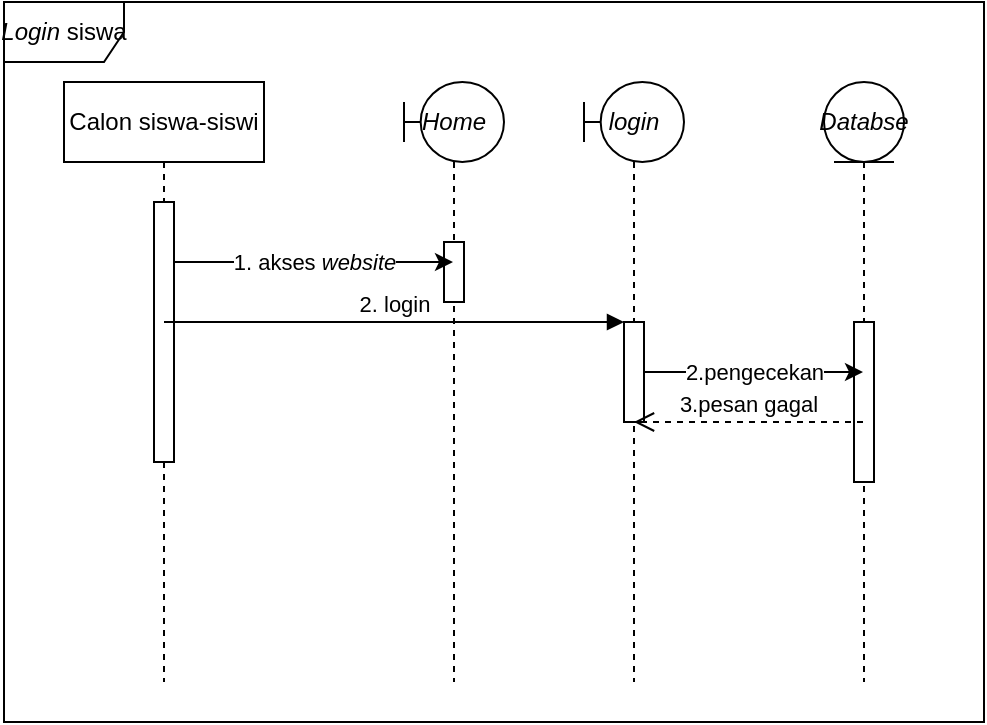 <mxfile version="21.1.2" type="device" pages="7">
  <diagram name="login siswa" id="kgi_M-XOginfRDd95Hv6">
    <mxGraphModel dx="941" dy="644" grid="1" gridSize="10" guides="1" tooltips="1" connect="1" arrows="1" fold="1" page="1" pageScale="1" pageWidth="850" pageHeight="1100" math="0" shadow="0">
      <root>
        <mxCell id="YX4o8fosNFq_3FdRdnfe-0" />
        <mxCell id="YX4o8fosNFq_3FdRdnfe-1" parent="YX4o8fosNFq_3FdRdnfe-0" />
        <mxCell id="YX4o8fosNFq_3FdRdnfe-2" value="&lt;i&gt;Login&lt;/i&gt;&amp;nbsp;siswa" style="shape=umlFrame;whiteSpace=wrap;html=1;pointerEvents=0;" parent="YX4o8fosNFq_3FdRdnfe-1" vertex="1">
          <mxGeometry x="110" y="100" width="490" height="360" as="geometry" />
        </mxCell>
        <mxCell id="YX4o8fosNFq_3FdRdnfe-3" value="&lt;i&gt;Home&lt;/i&gt;" style="shape=umlLifeline;perimeter=lifelinePerimeter;whiteSpace=wrap;html=1;container=1;dropTarget=0;collapsible=0;recursiveResize=0;outlineConnect=0;portConstraint=eastwest;newEdgeStyle={&quot;edgeStyle&quot;:&quot;elbowEdgeStyle&quot;,&quot;elbow&quot;:&quot;vertical&quot;,&quot;curved&quot;:0,&quot;rounded&quot;:0};participant=umlBoundary;" parent="YX4o8fosNFq_3FdRdnfe-1" vertex="1">
          <mxGeometry x="310" y="140" width="50" height="300" as="geometry" />
        </mxCell>
        <mxCell id="YX4o8fosNFq_3FdRdnfe-4" value="" style="html=1;points=[];perimeter=orthogonalPerimeter;outlineConnect=0;targetShapes=umlLifeline;portConstraint=eastwest;newEdgeStyle={&quot;edgeStyle&quot;:&quot;elbowEdgeStyle&quot;,&quot;elbow&quot;:&quot;vertical&quot;,&quot;curved&quot;:0,&quot;rounded&quot;:0};" parent="YX4o8fosNFq_3FdRdnfe-3" vertex="1">
          <mxGeometry x="20" y="80" width="10" height="30" as="geometry" />
        </mxCell>
        <mxCell id="YX4o8fosNFq_3FdRdnfe-5" value="login" style="shape=umlLifeline;perimeter=lifelinePerimeter;whiteSpace=wrap;html=1;container=1;dropTarget=0;collapsible=0;recursiveResize=0;outlineConnect=0;portConstraint=eastwest;newEdgeStyle={&quot;edgeStyle&quot;:&quot;elbowEdgeStyle&quot;,&quot;elbow&quot;:&quot;vertical&quot;,&quot;curved&quot;:0,&quot;rounded&quot;:0};participant=umlBoundary;fontStyle=2" parent="YX4o8fosNFq_3FdRdnfe-1" vertex="1">
          <mxGeometry x="400" y="140" width="50" height="300" as="geometry" />
        </mxCell>
        <mxCell id="YX4o8fosNFq_3FdRdnfe-6" value="" style="html=1;points=[];perimeter=orthogonalPerimeter;outlineConnect=0;targetShapes=umlLifeline;portConstraint=eastwest;newEdgeStyle={&quot;edgeStyle&quot;:&quot;elbowEdgeStyle&quot;,&quot;elbow&quot;:&quot;vertical&quot;,&quot;curved&quot;:0,&quot;rounded&quot;:0};" parent="YX4o8fosNFq_3FdRdnfe-5" vertex="1">
          <mxGeometry x="20" y="120" width="10" height="50" as="geometry" />
        </mxCell>
        <mxCell id="YX4o8fosNFq_3FdRdnfe-7" value="&lt;i&gt;Databse&lt;/i&gt;" style="shape=umlLifeline;perimeter=lifelinePerimeter;whiteSpace=wrap;html=1;container=1;dropTarget=0;collapsible=0;recursiveResize=0;outlineConnect=0;portConstraint=eastwest;newEdgeStyle={&quot;edgeStyle&quot;:&quot;elbowEdgeStyle&quot;,&quot;elbow&quot;:&quot;vertical&quot;,&quot;curved&quot;:0,&quot;rounded&quot;:0};participant=umlEntity;" parent="YX4o8fosNFq_3FdRdnfe-1" vertex="1">
          <mxGeometry x="520" y="140" width="40" height="300" as="geometry" />
        </mxCell>
        <mxCell id="YX4o8fosNFq_3FdRdnfe-8" value="" style="html=1;points=[];perimeter=orthogonalPerimeter;outlineConnect=0;targetShapes=umlLifeline;portConstraint=eastwest;newEdgeStyle={&quot;edgeStyle&quot;:&quot;elbowEdgeStyle&quot;,&quot;elbow&quot;:&quot;vertical&quot;,&quot;curved&quot;:0,&quot;rounded&quot;:0};" parent="YX4o8fosNFq_3FdRdnfe-7" vertex="1">
          <mxGeometry x="15" y="120" width="10" height="80" as="geometry" />
        </mxCell>
        <mxCell id="YX4o8fosNFq_3FdRdnfe-9" value="Calon siswa-siswi" style="shape=umlLifeline;perimeter=lifelinePerimeter;whiteSpace=wrap;html=1;container=1;dropTarget=0;collapsible=0;recursiveResize=0;outlineConnect=0;portConstraint=eastwest;newEdgeStyle={&quot;edgeStyle&quot;:&quot;elbowEdgeStyle&quot;,&quot;elbow&quot;:&quot;vertical&quot;,&quot;curved&quot;:0,&quot;rounded&quot;:0};" parent="YX4o8fosNFq_3FdRdnfe-1" vertex="1">
          <mxGeometry x="140" y="140" width="100" height="300" as="geometry" />
        </mxCell>
        <mxCell id="YX4o8fosNFq_3FdRdnfe-10" value="" style="html=1;points=[];perimeter=orthogonalPerimeter;outlineConnect=0;targetShapes=umlLifeline;portConstraint=eastwest;newEdgeStyle={&quot;edgeStyle&quot;:&quot;elbowEdgeStyle&quot;,&quot;elbow&quot;:&quot;vertical&quot;,&quot;curved&quot;:0,&quot;rounded&quot;:0};" parent="YX4o8fosNFq_3FdRdnfe-9" vertex="1">
          <mxGeometry x="45" y="60" width="10" height="130" as="geometry" />
        </mxCell>
        <mxCell id="YX4o8fosNFq_3FdRdnfe-11" value="1. akses &lt;i&gt;website&lt;/i&gt;" style="edgeStyle=elbowEdgeStyle;rounded=0;orthogonalLoop=1;jettySize=auto;html=1;elbow=vertical;curved=0;" parent="YX4o8fosNFq_3FdRdnfe-1" source="YX4o8fosNFq_3FdRdnfe-10" target="YX4o8fosNFq_3FdRdnfe-3" edge="1">
          <mxGeometry relative="1" as="geometry">
            <Array as="points">
              <mxPoint x="250" y="230" />
            </Array>
          </mxGeometry>
        </mxCell>
        <mxCell id="YX4o8fosNFq_3FdRdnfe-12" value="3.pesan gagal" style="html=1;verticalAlign=bottom;endArrow=open;dashed=1;endSize=8;edgeStyle=elbowEdgeStyle;elbow=vertical;curved=0;rounded=0;" parent="YX4o8fosNFq_3FdRdnfe-1" source="YX4o8fosNFq_3FdRdnfe-7" target="YX4o8fosNFq_3FdRdnfe-5" edge="1">
          <mxGeometry relative="1" as="geometry">
            <mxPoint x="260" y="335" as="targetPoint" />
            <Array as="points">
              <mxPoint x="510" y="310" />
              <mxPoint x="460" y="300" />
              <mxPoint x="285" y="280" />
            </Array>
          </mxGeometry>
        </mxCell>
        <mxCell id="YX4o8fosNFq_3FdRdnfe-13" value="2. login" style="html=1;verticalAlign=bottom;endArrow=block;edgeStyle=elbowEdgeStyle;elbow=vertical;curved=0;rounded=0;" parent="YX4o8fosNFq_3FdRdnfe-1" source="YX4o8fosNFq_3FdRdnfe-9" target="YX4o8fosNFq_3FdRdnfe-6" edge="1">
          <mxGeometry relative="1" as="geometry">
            <mxPoint x="260" y="260" as="sourcePoint" />
            <Array as="points">
              <mxPoint x="310" y="260" />
            </Array>
          </mxGeometry>
        </mxCell>
        <mxCell id="YX4o8fosNFq_3FdRdnfe-14" value="2.pengecekan" style="edgeStyle=elbowEdgeStyle;rounded=0;orthogonalLoop=1;jettySize=auto;html=1;elbow=vertical;curved=0;" parent="YX4o8fosNFq_3FdRdnfe-1" source="YX4o8fosNFq_3FdRdnfe-6" target="YX4o8fosNFq_3FdRdnfe-7" edge="1">
          <mxGeometry relative="1" as="geometry">
            <Array as="points">
              <mxPoint x="520" y="270" />
              <mxPoint x="520" y="260" />
            </Array>
          </mxGeometry>
        </mxCell>
      </root>
    </mxGraphModel>
  </diagram>
  <diagram name="mendaftar siswa" id="-FxIwEqW9UuegoqTi4_M">
    <mxGraphModel dx="941" dy="644" grid="1" gridSize="10" guides="1" tooltips="1" connect="1" arrows="1" fold="1" page="1" pageScale="1" pageWidth="850" pageHeight="1100" math="0" shadow="0">
      <root>
        <mxCell id="T4YrRvvmpaXmnkisW2II-0" />
        <mxCell id="T4YrRvvmpaXmnkisW2II-1" parent="T4YrRvvmpaXmnkisW2II-0" />
        <mxCell id="T4YrRvvmpaXmnkisW2II-2" value="&lt;i&gt;Mendaftar&lt;/i&gt;" style="shape=umlFrame;whiteSpace=wrap;html=1;pointerEvents=0;" parent="T4YrRvvmpaXmnkisW2II-1" vertex="1">
          <mxGeometry x="110" y="100" width="540" height="360" as="geometry" />
        </mxCell>
        <mxCell id="T4YrRvvmpaXmnkisW2II-3" value="&lt;i&gt;Home&lt;/i&gt;" style="shape=umlLifeline;perimeter=lifelinePerimeter;whiteSpace=wrap;html=1;container=1;dropTarget=0;collapsible=0;recursiveResize=0;outlineConnect=0;portConstraint=eastwest;newEdgeStyle={&quot;edgeStyle&quot;:&quot;elbowEdgeStyle&quot;,&quot;elbow&quot;:&quot;vertical&quot;,&quot;curved&quot;:0,&quot;rounded&quot;:0};participant=umlBoundary;" parent="T4YrRvvmpaXmnkisW2II-1" vertex="1">
          <mxGeometry x="310" y="140" width="50" height="300" as="geometry" />
        </mxCell>
        <mxCell id="T4YrRvvmpaXmnkisW2II-4" value="" style="html=1;points=[];perimeter=orthogonalPerimeter;outlineConnect=0;targetShapes=umlLifeline;portConstraint=eastwest;newEdgeStyle={&quot;edgeStyle&quot;:&quot;elbowEdgeStyle&quot;,&quot;elbow&quot;:&quot;vertical&quot;,&quot;curved&quot;:0,&quot;rounded&quot;:0};" parent="T4YrRvvmpaXmnkisW2II-3" vertex="1">
          <mxGeometry x="20" y="80" width="10" height="30" as="geometry" />
        </mxCell>
        <mxCell id="TOh9VgyDgVvQb1SUOuf3-13" value="" style="html=1;points=[];perimeter=orthogonalPerimeter;outlineConnect=0;targetShapes=umlLifeline;portConstraint=eastwest;newEdgeStyle={&quot;edgeStyle&quot;:&quot;elbowEdgeStyle&quot;,&quot;elbow&quot;:&quot;vertical&quot;,&quot;curved&quot;:0,&quot;rounded&quot;:0};" parent="T4YrRvvmpaXmnkisW2II-3" vertex="1">
          <mxGeometry x="20" y="230" width="10" height="35" as="geometry" />
        </mxCell>
        <mxCell id="T4YrRvvmpaXmnkisW2II-5" value="&lt;span style=&quot;font-style: normal;&quot;&gt;Pendaftaran&lt;/span&gt;" style="shape=umlLifeline;perimeter=lifelinePerimeter;whiteSpace=wrap;html=1;container=1;dropTarget=0;collapsible=0;recursiveResize=0;outlineConnect=0;portConstraint=eastwest;newEdgeStyle={&quot;edgeStyle&quot;:&quot;elbowEdgeStyle&quot;,&quot;elbow&quot;:&quot;vertical&quot;,&quot;curved&quot;:0,&quot;rounded&quot;:0};participant=umlBoundary;fontStyle=2" parent="T4YrRvvmpaXmnkisW2II-1" vertex="1">
          <mxGeometry x="400" y="140" width="50" height="300" as="geometry" />
        </mxCell>
        <mxCell id="T4YrRvvmpaXmnkisW2II-6" value="" style="html=1;points=[];perimeter=orthogonalPerimeter;outlineConnect=0;targetShapes=umlLifeline;portConstraint=eastwest;newEdgeStyle={&quot;edgeStyle&quot;:&quot;elbowEdgeStyle&quot;,&quot;elbow&quot;:&quot;vertical&quot;,&quot;curved&quot;:0,&quot;rounded&quot;:0};" parent="T4YrRvvmpaXmnkisW2II-5" vertex="1">
          <mxGeometry x="20" y="120" width="10" height="150" as="geometry" />
        </mxCell>
        <mxCell id="T4YrRvvmpaXmnkisW2II-7" value="&lt;i&gt;Databse&lt;/i&gt;" style="shape=umlLifeline;perimeter=lifelinePerimeter;whiteSpace=wrap;html=1;container=1;dropTarget=0;collapsible=0;recursiveResize=0;outlineConnect=0;portConstraint=eastwest;newEdgeStyle={&quot;edgeStyle&quot;:&quot;elbowEdgeStyle&quot;,&quot;elbow&quot;:&quot;vertical&quot;,&quot;curved&quot;:0,&quot;rounded&quot;:0};participant=umlEntity;" parent="T4YrRvvmpaXmnkisW2II-1" vertex="1">
          <mxGeometry x="570" y="135" width="40" height="300" as="geometry" />
        </mxCell>
        <mxCell id="TOh9VgyDgVvQb1SUOuf3-10" value="" style="html=1;points=[];perimeter=orthogonalPerimeter;outlineConnect=0;targetShapes=umlLifeline;portConstraint=eastwest;newEdgeStyle={&quot;edgeStyle&quot;:&quot;elbowEdgeStyle&quot;,&quot;elbow&quot;:&quot;vertical&quot;,&quot;curved&quot;:0,&quot;rounded&quot;:0};" parent="T4YrRvvmpaXmnkisW2II-7" vertex="1">
          <mxGeometry x="15" y="195" width="10" height="80" as="geometry" />
        </mxCell>
        <mxCell id="TOh9VgyDgVvQb1SUOuf3-11" value="6. &lt;i&gt;Simpan&lt;/i&gt;" style="html=1;verticalAlign=bottom;endArrow=block;edgeStyle=elbowEdgeStyle;elbow=vertical;curved=0;rounded=0;" parent="T4YrRvvmpaXmnkisW2II-7" target="TOh9VgyDgVvQb1SUOuf3-10" edge="1">
          <mxGeometry relative="1" as="geometry">
            <mxPoint x="-55" y="195" as="sourcePoint" />
            <Array as="points">
              <mxPoint x="-140" y="195" />
            </Array>
          </mxGeometry>
        </mxCell>
        <mxCell id="T4YrRvvmpaXmnkisW2II-9" value="Calon siswa-siswi" style="shape=umlLifeline;perimeter=lifelinePerimeter;whiteSpace=wrap;html=1;container=1;dropTarget=0;collapsible=0;recursiveResize=0;outlineConnect=0;portConstraint=eastwest;newEdgeStyle={&quot;edgeStyle&quot;:&quot;elbowEdgeStyle&quot;,&quot;elbow&quot;:&quot;vertical&quot;,&quot;curved&quot;:0,&quot;rounded&quot;:0};" parent="T4YrRvvmpaXmnkisW2II-1" vertex="1">
          <mxGeometry x="140" y="140" width="100" height="300" as="geometry" />
        </mxCell>
        <mxCell id="T4YrRvvmpaXmnkisW2II-10" value="" style="html=1;points=[];perimeter=orthogonalPerimeter;outlineConnect=0;targetShapes=umlLifeline;portConstraint=eastwest;newEdgeStyle={&quot;edgeStyle&quot;:&quot;elbowEdgeStyle&quot;,&quot;elbow&quot;:&quot;vertical&quot;,&quot;curved&quot;:0,&quot;rounded&quot;:0};" parent="T4YrRvvmpaXmnkisW2II-9" vertex="1">
          <mxGeometry x="45" y="60" width="10" height="130" as="geometry" />
        </mxCell>
        <mxCell id="T4YrRvvmpaXmnkisW2II-11" value="1. akses &lt;i&gt;website&lt;/i&gt;" style="edgeStyle=elbowEdgeStyle;rounded=0;orthogonalLoop=1;jettySize=auto;html=1;elbow=vertical;curved=0;" parent="T4YrRvvmpaXmnkisW2II-1" source="T4YrRvvmpaXmnkisW2II-10" target="T4YrRvvmpaXmnkisW2II-3" edge="1">
          <mxGeometry relative="1" as="geometry">
            <Array as="points">
              <mxPoint x="250" y="230" />
            </Array>
          </mxGeometry>
        </mxCell>
        <mxCell id="T4YrRvvmpaXmnkisW2II-13" value="2. akses pendaftaran" style="html=1;verticalAlign=bottom;endArrow=block;edgeStyle=elbowEdgeStyle;elbow=vertical;curved=0;rounded=0;" parent="T4YrRvvmpaXmnkisW2II-1" source="T4YrRvvmpaXmnkisW2II-9" target="T4YrRvvmpaXmnkisW2II-6" edge="1">
          <mxGeometry x="0.131" relative="1" as="geometry">
            <mxPoint x="260" y="260" as="sourcePoint" />
            <Array as="points">
              <mxPoint x="310" y="260" />
            </Array>
            <mxPoint as="offset" />
          </mxGeometry>
        </mxCell>
        <mxCell id="TOh9VgyDgVvQb1SUOuf3-0" value="3. mengisi formulir" style="edgeStyle=elbowEdgeStyle;rounded=0;orthogonalLoop=1;jettySize=auto;html=1;elbow=vertical;curved=0;" parent="T4YrRvvmpaXmnkisW2II-1" source="T4YrRvvmpaXmnkisW2II-10" target="T4YrRvvmpaXmnkisW2II-6" edge="1">
          <mxGeometry relative="1" as="geometry" />
        </mxCell>
        <mxCell id="TOh9VgyDgVvQb1SUOuf3-5" value="&lt;i&gt;&lt;font style=&quot;font-size: 11px;&quot;&gt;Conrtrol&lt;/font&gt;&lt;/i&gt;" style="shape=umlLifeline;perimeter=lifelinePerimeter;whiteSpace=wrap;html=1;container=1;dropTarget=0;collapsible=0;recursiveResize=0;outlineConnect=0;portConstraint=eastwest;newEdgeStyle={&quot;edgeStyle&quot;:&quot;elbowEdgeStyle&quot;,&quot;elbow&quot;:&quot;vertical&quot;,&quot;curved&quot;:0,&quot;rounded&quot;:0};participant=umlControl;" parent="T4YrRvvmpaXmnkisW2II-1" vertex="1">
          <mxGeometry x="500" y="135" width="40" height="300" as="geometry" />
        </mxCell>
        <mxCell id="TOh9VgyDgVvQb1SUOuf3-6" value="" style="html=1;points=[];perimeter=orthogonalPerimeter;outlineConnect=0;targetShapes=umlLifeline;portConstraint=eastwest;newEdgeStyle={&quot;edgeStyle&quot;:&quot;elbowEdgeStyle&quot;,&quot;elbow&quot;:&quot;vertical&quot;,&quot;curved&quot;:0,&quot;rounded&quot;:0};" parent="TOh9VgyDgVvQb1SUOuf3-5" vertex="1">
          <mxGeometry x="15" y="145" width="10" height="45" as="geometry" />
        </mxCell>
        <mxCell id="TOh9VgyDgVvQb1SUOuf3-7" value="4. &lt;i&gt;validation&lt;/i&gt;" style="html=1;verticalAlign=bottom;endArrow=block;edgeStyle=elbowEdgeStyle;elbow=vertical;curved=0;rounded=0;" parent="T4YrRvvmpaXmnkisW2II-1" source="T4YrRvvmpaXmnkisW2II-6" target="TOh9VgyDgVvQb1SUOuf3-6" edge="1">
          <mxGeometry x="-0.294" relative="1" as="geometry">
            <mxPoint x="445" y="280" as="sourcePoint" />
            <Array as="points">
              <mxPoint x="473" y="290" />
            </Array>
            <mxPoint as="offset" />
          </mxGeometry>
        </mxCell>
        <mxCell id="TOh9VgyDgVvQb1SUOuf3-8" value="5. &lt;i&gt;error&lt;/i&gt;" style="html=1;verticalAlign=bottom;endArrow=open;dashed=1;endSize=8;edgeStyle=elbowEdgeStyle;elbow=vertical;curved=0;rounded=0;" parent="T4YrRvvmpaXmnkisW2II-1" source="TOh9VgyDgVvQb1SUOuf3-6" target="T4YrRvvmpaXmnkisW2II-6" edge="1">
          <mxGeometry x="-0.004" y="-5" relative="1" as="geometry">
            <mxPoint x="445" y="355" as="targetPoint" />
            <Array as="points">
              <mxPoint x="470" y="310" />
              <mxPoint x="490" y="340" />
            </Array>
            <mxPoint as="offset" />
          </mxGeometry>
        </mxCell>
        <mxCell id="TOh9VgyDgVvQb1SUOuf3-12" value="7, berhasil disimpan" style="html=1;verticalAlign=bottom;endArrow=open;dashed=1;endSize=8;edgeStyle=elbowEdgeStyle;elbow=vertical;curved=0;rounded=0;" parent="T4YrRvvmpaXmnkisW2II-1" source="TOh9VgyDgVvQb1SUOuf3-10" target="T4YrRvvmpaXmnkisW2II-6" edge="1">
          <mxGeometry relative="1" as="geometry">
            <mxPoint x="515" y="405" as="targetPoint" />
            <Array as="points">
              <mxPoint x="530" y="360" />
            </Array>
          </mxGeometry>
        </mxCell>
        <mxCell id="TOh9VgyDgVvQb1SUOuf3-14" value="8. &lt;i&gt;account&lt;/i&gt;" style="edgeStyle=elbowEdgeStyle;rounded=0;orthogonalLoop=1;jettySize=auto;html=1;elbow=vertical;curved=0;dashed=1;" parent="T4YrRvvmpaXmnkisW2II-1" source="T4YrRvvmpaXmnkisW2II-6" target="TOh9VgyDgVvQb1SUOuf3-13" edge="1">
          <mxGeometry x="-0.25" y="3" relative="1" as="geometry">
            <mxPoint as="offset" />
          </mxGeometry>
        </mxCell>
      </root>
    </mxGraphModel>
  </diagram>
  <diagram id="uxCaRrCmSKeR3d8uG37L" name="cekpengumuman">
    <mxGraphModel dx="941" dy="644" grid="1" gridSize="10" guides="1" tooltips="1" connect="1" arrows="1" fold="1" page="1" pageScale="1" pageWidth="850" pageHeight="1100" math="0" shadow="0">
      <root>
        <mxCell id="0" />
        <mxCell id="1" parent="0" />
        <mxCell id="cQcBUSPxEq4ixpdUhIug-1" value="Cek pengumuman" style="shape=umlFrame;whiteSpace=wrap;html=1;pointerEvents=0;" parent="1" vertex="1">
          <mxGeometry x="60" y="90" width="720" height="480" as="geometry" />
        </mxCell>
        <mxCell id="cQcBUSPxEq4ixpdUhIug-2" value="Calon siswa-siswi" style="shape=umlLifeline;perimeter=lifelinePerimeter;whiteSpace=wrap;html=1;container=1;dropTarget=0;collapsible=0;recursiveResize=0;outlineConnect=0;portConstraint=eastwest;newEdgeStyle={&quot;edgeStyle&quot;:&quot;elbowEdgeStyle&quot;,&quot;elbow&quot;:&quot;vertical&quot;,&quot;curved&quot;:0,&quot;rounded&quot;:0};" parent="1" vertex="1">
          <mxGeometry x="100" y="130" width="145" height="300" as="geometry" />
        </mxCell>
        <mxCell id="udPGevfi1gvl7swUYw4O-1" value="" style="html=1;points=[];perimeter=orthogonalPerimeter;outlineConnect=0;targetShapes=umlLifeline;portConstraint=eastwest;newEdgeStyle={&quot;edgeStyle&quot;:&quot;elbowEdgeStyle&quot;,&quot;elbow&quot;:&quot;vertical&quot;,&quot;curved&quot;:0,&quot;rounded&quot;:0};" parent="cQcBUSPxEq4ixpdUhIug-2" vertex="1">
          <mxGeometry x="67.5" y="70" width="10" height="210" as="geometry" />
        </mxCell>
        <mxCell id="udPGevfi1gvl7swUYw4O-2" value="&lt;i&gt;Home&lt;/i&gt;" style="shape=umlLifeline;perimeter=lifelinePerimeter;whiteSpace=wrap;html=1;container=1;dropTarget=0;collapsible=0;recursiveResize=0;outlineConnect=0;portConstraint=eastwest;newEdgeStyle={&quot;edgeStyle&quot;:&quot;elbowEdgeStyle&quot;,&quot;elbow&quot;:&quot;vertical&quot;,&quot;curved&quot;:0,&quot;rounded&quot;:0};participant=umlBoundary;" parent="1" vertex="1">
          <mxGeometry x="280" y="130" width="50" height="300" as="geometry" />
        </mxCell>
        <mxCell id="udPGevfi1gvl7swUYw4O-4" value="" style="html=1;points=[];perimeter=orthogonalPerimeter;outlineConnect=0;targetShapes=umlLifeline;portConstraint=eastwest;newEdgeStyle={&quot;edgeStyle&quot;:&quot;elbowEdgeStyle&quot;,&quot;elbow&quot;:&quot;vertical&quot;,&quot;curved&quot;:0,&quot;rounded&quot;:0};" parent="udPGevfi1gvl7swUYw4O-2" vertex="1">
          <mxGeometry x="20" y="70" width="10" height="80" as="geometry" />
        </mxCell>
        <mxCell id="udPGevfi1gvl7swUYw4O-5" value="1. akses &lt;i&gt;website&lt;/i&gt;" style="edgeStyle=elbowEdgeStyle;rounded=0;orthogonalLoop=1;jettySize=auto;html=1;elbow=vertical;curved=0;" parent="1" source="udPGevfi1gvl7swUYw4O-1" target="udPGevfi1gvl7swUYw4O-4" edge="1">
          <mxGeometry relative="1" as="geometry">
            <Array as="points">
              <mxPoint x="260" y="210" />
            </Array>
          </mxGeometry>
        </mxCell>
        <mxCell id="udPGevfi1gvl7swUYw4O-6" value="&lt;span style=&quot;font-style: normal;&quot;&gt;halaman_siswa&lt;/span&gt;" style="shape=umlLifeline;perimeter=lifelinePerimeter;whiteSpace=wrap;html=1;container=1;dropTarget=0;collapsible=0;recursiveResize=0;outlineConnect=0;portConstraint=eastwest;newEdgeStyle={&quot;edgeStyle&quot;:&quot;elbowEdgeStyle&quot;,&quot;elbow&quot;:&quot;vertical&quot;,&quot;curved&quot;:0,&quot;rounded&quot;:0};participant=umlBoundary;fontStyle=2" parent="1" vertex="1">
          <mxGeometry x="520" y="130" width="50" height="300" as="geometry" />
        </mxCell>
        <mxCell id="udPGevfi1gvl7swUYw4O-7" value="" style="html=1;points=[];perimeter=orthogonalPerimeter;outlineConnect=0;targetShapes=umlLifeline;portConstraint=eastwest;newEdgeStyle={&quot;edgeStyle&quot;:&quot;elbowEdgeStyle&quot;,&quot;elbow&quot;:&quot;vertical&quot;,&quot;curved&quot;:0,&quot;rounded&quot;:0};" parent="udPGevfi1gvl7swUYw4O-6" vertex="1">
          <mxGeometry x="20" y="90" width="10" height="190" as="geometry" />
        </mxCell>
        <mxCell id="udPGevfi1gvl7swUYw4O-8" value="2. suskses login" style="edgeStyle=elbowEdgeStyle;rounded=0;orthogonalLoop=1;jettySize=auto;html=1;elbow=vertical;curved=0;" parent="1" source="udPGevfi1gvl7swUYw4O-10" target="udPGevfi1gvl7swUYw4O-7" edge="1">
          <mxGeometry x="0.16" y="5" relative="1" as="geometry">
            <Array as="points">
              <mxPoint x="480" y="250" />
              <mxPoint x="450" y="230" />
            </Array>
            <mxPoint as="offset" />
          </mxGeometry>
        </mxCell>
        <mxCell id="udPGevfi1gvl7swUYw4O-10" value="DB check" style="shape=umlLifeline;perimeter=lifelinePerimeter;whiteSpace=wrap;html=1;container=1;dropTarget=0;collapsible=0;recursiveResize=0;outlineConnect=0;portConstraint=eastwest;newEdgeStyle={&quot;edgeStyle&quot;:&quot;elbowEdgeStyle&quot;,&quot;elbow&quot;:&quot;vertical&quot;,&quot;curved&quot;:0,&quot;rounded&quot;:0};participant=umlControl;" parent="1" vertex="1">
          <mxGeometry x="425" y="130" width="40" height="300" as="geometry" />
        </mxCell>
        <mxCell id="udPGevfi1gvl7swUYw4O-14" value="" style="html=1;points=[];perimeter=orthogonalPerimeter;outlineConnect=0;targetShapes=umlLifeline;portConstraint=eastwest;newEdgeStyle={&quot;edgeStyle&quot;:&quot;elbowEdgeStyle&quot;,&quot;elbow&quot;:&quot;vertical&quot;,&quot;curved&quot;:0,&quot;rounded&quot;:0};" parent="udPGevfi1gvl7swUYw4O-10" vertex="1">
          <mxGeometry x="15" y="110" width="10" height="50" as="geometry" />
        </mxCell>
        <mxCell id="udPGevfi1gvl7swUYw4O-11" value="Condition: {username&amp;&amp;pass true}&#xa;" style="shape=note;size=15;spacingLeft=5;align=left;whiteSpace=wrap;" parent="1" vertex="1">
          <mxGeometry x="195" y="290" width="230" height="45" as="geometry" />
        </mxCell>
        <mxCell id="udPGevfi1gvl7swUYw4O-12" value="silahkan daftar" style="align=right;html=1;verticalAlign=bottom;rounded=0;labelBackgroundColor=none;endArrow=open;endSize=12;dashed=1;" parent="1" source="udPGevfi1gvl7swUYw4O-10" edge="1">
          <mxGeometry relative="1" as="geometry">
            <mxPoint x="310" y="270" as="targetPoint" />
            <mxPoint x="420" y="270" as="sourcePoint" />
          </mxGeometry>
        </mxCell>
        <mxCell id="udPGevfi1gvl7swUYw4O-13" value="" style="edgeStyle=none;html=1;endArrow=none;rounded=0;labelBackgroundColor=none;dashed=1;exitX=0.5;exitY=1;" parent="1" source="udPGevfi1gvl7swUYw4O-11" edge="1">
          <mxGeometry relative="1" as="geometry">
            <mxPoint x="360" y="270" as="targetPoint" />
          </mxGeometry>
        </mxCell>
        <mxCell id="udPGevfi1gvl7swUYw4O-15" value="Cek pengumuman" style="edgeStyle=elbowEdgeStyle;rounded=0;orthogonalLoop=1;jettySize=auto;html=1;elbow=vertical;curved=0;" parent="1" source="udPGevfi1gvl7swUYw4O-1" target="udPGevfi1gvl7swUYw4O-7" edge="1">
          <mxGeometry relative="1" as="geometry">
            <Array as="points">
              <mxPoint x="460" y="350" />
            </Array>
          </mxGeometry>
        </mxCell>
        <mxCell id="udPGevfi1gvl7swUYw4O-16" value="cetak pengumuman" style="edgeStyle=elbowEdgeStyle;rounded=0;orthogonalLoop=1;jettySize=auto;html=1;elbow=vertical;curved=0;" parent="1" source="udPGevfi1gvl7swUYw4O-1" target="udPGevfi1gvl7swUYw4O-7" edge="1">
          <mxGeometry relative="1" as="geometry">
            <Array as="points">
              <mxPoint x="480" y="380" />
            </Array>
          </mxGeometry>
        </mxCell>
        <mxCell id="udPGevfi1gvl7swUYw4O-17" value="cetak jika LULUS" style="shape=note;size=20;whiteSpace=wrap;html=1;" parent="1" vertex="1">
          <mxGeometry x="505" y="390" width="80" height="70" as="geometry" />
        </mxCell>
      </root>
    </mxGraphModel>
  </diagram>
  <diagram id="0ho9gj1Qvqtn9xvTl1tl" name="pengecekan">
    <mxGraphModel dx="941" dy="644" grid="1" gridSize="10" guides="1" tooltips="1" connect="1" arrows="1" fold="1" page="1" pageScale="1" pageWidth="850" pageHeight="1100" math="0" shadow="0">
      <root>
        <mxCell id="0" />
        <mxCell id="1" parent="0" />
        <mxCell id="D4mh3gEO2-zs6WziFPLD-1" value="Pengecekan" style="shape=umlFrame;whiteSpace=wrap;html=1;pointerEvents=0;" parent="1" vertex="1">
          <mxGeometry x="40" y="60" width="740" height="490" as="geometry" />
        </mxCell>
        <mxCell id="D4mh3gEO2-zs6WziFPLD-3" value="Panitia" style="shape=umlLifeline;perimeter=lifelinePerimeter;whiteSpace=wrap;html=1;container=1;dropTarget=0;collapsible=0;recursiveResize=0;outlineConnect=0;portConstraint=eastwest;newEdgeStyle={&quot;edgeStyle&quot;:&quot;elbowEdgeStyle&quot;,&quot;elbow&quot;:&quot;vertical&quot;,&quot;curved&quot;:0,&quot;rounded&quot;:0};" parent="1" vertex="1">
          <mxGeometry x="110" y="110" width="100" height="300" as="geometry" />
        </mxCell>
        <mxCell id="HbjuxezJWlqYDyIqXxSQ-1" value="" style="html=1;points=[];perimeter=orthogonalPerimeter;outlineConnect=0;targetShapes=umlLifeline;portConstraint=eastwest;newEdgeStyle={&quot;edgeStyle&quot;:&quot;elbowEdgeStyle&quot;,&quot;elbow&quot;:&quot;vertical&quot;,&quot;curved&quot;:0,&quot;rounded&quot;:0};" parent="D4mh3gEO2-zs6WziFPLD-3" vertex="1">
          <mxGeometry x="45" y="70" width="10" height="80" as="geometry" />
        </mxCell>
        <mxCell id="D4mh3gEO2-zs6WziFPLD-4" value="Halaman&lt;i&gt;&amp;nbsp;admin&lt;/i&gt;" style="shape=umlLifeline;perimeter=lifelinePerimeter;whiteSpace=wrap;html=1;container=1;dropTarget=0;collapsible=0;recursiveResize=0;outlineConnect=0;portConstraint=eastwest;newEdgeStyle={&quot;edgeStyle&quot;:&quot;elbowEdgeStyle&quot;,&quot;elbow&quot;:&quot;vertical&quot;,&quot;curved&quot;:0,&quot;rounded&quot;:0};participant=umlBoundary;" parent="1" vertex="1">
          <mxGeometry x="280" y="110" width="50" height="300" as="geometry" />
        </mxCell>
        <mxCell id="HbjuxezJWlqYDyIqXxSQ-2" value="" style="html=1;points=[];perimeter=orthogonalPerimeter;outlineConnect=0;targetShapes=umlLifeline;portConstraint=eastwest;newEdgeStyle={&quot;edgeStyle&quot;:&quot;elbowEdgeStyle&quot;,&quot;elbow&quot;:&quot;vertical&quot;,&quot;curved&quot;:0,&quot;rounded&quot;:0};" parent="D4mh3gEO2-zs6WziFPLD-4" vertex="1">
          <mxGeometry x="20" y="80" width="10" height="80" as="geometry" />
        </mxCell>
        <mxCell id="HbjuxezJWlqYDyIqXxSQ-3" value="1. akses &lt;i&gt;website&lt;/i&gt;" style="edgeStyle=elbowEdgeStyle;rounded=0;orthogonalLoop=1;jettySize=auto;html=1;elbow=vertical;curved=0;" parent="1" source="HbjuxezJWlqYDyIqXxSQ-1" target="HbjuxezJWlqYDyIqXxSQ-2" edge="1">
          <mxGeometry relative="1" as="geometry">
            <Array as="points">
              <mxPoint x="250" y="210" />
            </Array>
          </mxGeometry>
        </mxCell>
        <mxCell id="HbjuxezJWlqYDyIqXxSQ-4" value="2. pilih menu kelulusan" style="edgeStyle=elbowEdgeStyle;rounded=0;orthogonalLoop=1;jettySize=auto;html=1;elbow=vertical;curved=0;" parent="1" source="HbjuxezJWlqYDyIqXxSQ-1" target="HbjuxezJWlqYDyIqXxSQ-2" edge="1">
          <mxGeometry relative="1" as="geometry" />
        </mxCell>
        <mxCell id="HbjuxezJWlqYDyIqXxSQ-5" value="kelulusan" style="shape=umlLifeline;perimeter=lifelinePerimeter;whiteSpace=wrap;html=1;container=1;dropTarget=0;collapsible=0;recursiveResize=0;outlineConnect=0;portConstraint=eastwest;newEdgeStyle={&quot;edgeStyle&quot;:&quot;elbowEdgeStyle&quot;,&quot;elbow&quot;:&quot;vertical&quot;,&quot;curved&quot;:0,&quot;rounded&quot;:0};participant=umlBoundary;" parent="1" vertex="1">
          <mxGeometry x="400" y="110" width="50" height="300" as="geometry" />
        </mxCell>
        <mxCell id="HbjuxezJWlqYDyIqXxSQ-7" value="" style="html=1;points=[];perimeter=orthogonalPerimeter;outlineConnect=0;targetShapes=umlLifeline;portConstraint=eastwest;newEdgeStyle={&quot;edgeStyle&quot;:&quot;elbowEdgeStyle&quot;,&quot;elbow&quot;:&quot;vertical&quot;,&quot;curved&quot;:0,&quot;rounded&quot;:0};" parent="HbjuxezJWlqYDyIqXxSQ-5" vertex="1">
          <mxGeometry x="20" y="110" width="10" height="130" as="geometry" />
        </mxCell>
        <mxCell id="HbjuxezJWlqYDyIqXxSQ-8" value="3. tekan tombol cek" style="edgeStyle=elbowEdgeStyle;rounded=0;orthogonalLoop=1;jettySize=auto;html=1;elbow=vertical;curved=0;" parent="1" source="HbjuxezJWlqYDyIqXxSQ-2" target="HbjuxezJWlqYDyIqXxSQ-5" edge="1">
          <mxGeometry relative="1" as="geometry" />
        </mxCell>
        <mxCell id="HbjuxezJWlqYDyIqXxSQ-9" value="SMART proses" style="shape=umlLifeline;perimeter=lifelinePerimeter;whiteSpace=wrap;html=1;container=1;dropTarget=0;collapsible=0;recursiveResize=0;outlineConnect=0;portConstraint=eastwest;newEdgeStyle={&quot;edgeStyle&quot;:&quot;elbowEdgeStyle&quot;,&quot;elbow&quot;:&quot;vertical&quot;,&quot;curved&quot;:0,&quot;rounded&quot;:0};participant=umlControl;" parent="1" vertex="1">
          <mxGeometry x="530" y="110" width="40" height="300" as="geometry" />
        </mxCell>
        <mxCell id="HbjuxezJWlqYDyIqXxSQ-10" value="" style="html=1;points=[];perimeter=orthogonalPerimeter;outlineConnect=0;targetShapes=umlLifeline;portConstraint=eastwest;newEdgeStyle={&quot;edgeStyle&quot;:&quot;elbowEdgeStyle&quot;,&quot;elbow&quot;:&quot;vertical&quot;,&quot;curved&quot;:0,&quot;rounded&quot;:0};" parent="HbjuxezJWlqYDyIqXxSQ-9" vertex="1">
          <mxGeometry x="15" y="130" width="10" height="110" as="geometry" />
        </mxCell>
        <mxCell id="HbjuxezJWlqYDyIqXxSQ-11" value="SMART metode" style="shape=umlFrame;whiteSpace=wrap;html=1;pointerEvents=0;" parent="1" vertex="1">
          <mxGeometry x="340" y="250" width="380" height="130" as="geometry" />
        </mxCell>
        <mxCell id="HbjuxezJWlqYDyIqXxSQ-12" value="Database" style="shape=umlLifeline;perimeter=lifelinePerimeter;whiteSpace=wrap;html=1;container=1;dropTarget=0;collapsible=0;recursiveResize=0;outlineConnect=0;portConstraint=eastwest;newEdgeStyle={&quot;edgeStyle&quot;:&quot;elbowEdgeStyle&quot;,&quot;elbow&quot;:&quot;vertical&quot;,&quot;curved&quot;:0,&quot;rounded&quot;:0};participant=umlEntity;" parent="1" vertex="1">
          <mxGeometry x="670" y="110" width="40" height="300" as="geometry" />
        </mxCell>
        <mxCell id="HbjuxezJWlqYDyIqXxSQ-14" value="" style="html=1;points=[];perimeter=orthogonalPerimeter;outlineConnect=0;targetShapes=umlLifeline;portConstraint=eastwest;newEdgeStyle={&quot;edgeStyle&quot;:&quot;elbowEdgeStyle&quot;,&quot;elbow&quot;:&quot;vertical&quot;,&quot;curved&quot;:0,&quot;rounded&quot;:0};" parent="HbjuxezJWlqYDyIqXxSQ-12" vertex="1">
          <mxGeometry x="10" y="170" width="10" height="70" as="geometry" />
        </mxCell>
        <mxCell id="HbjuxezJWlqYDyIqXxSQ-15" value="cek" style="html=1;align=left;spacingLeft=2;endArrow=block;rounded=0;edgeStyle=orthogonalEdgeStyle;curved=0;rounded=0;" parent="HbjuxezJWlqYDyIqXxSQ-12" target="HbjuxezJWlqYDyIqXxSQ-14" edge="1">
          <mxGeometry relative="1" as="geometry">
            <mxPoint x="15" y="150" as="sourcePoint" />
            <Array as="points">
              <mxPoint x="45" y="180" />
            </Array>
          </mxGeometry>
        </mxCell>
        <mxCell id="HbjuxezJWlqYDyIqXxSQ-13" value="4. &lt;i&gt;request&lt;/i&gt;" style="edgeStyle=elbowEdgeStyle;rounded=0;orthogonalLoop=1;jettySize=auto;html=1;elbow=vertical;curved=0;" parent="1" source="HbjuxezJWlqYDyIqXxSQ-7" target="HbjuxezJWlqYDyIqXxSQ-10" edge="1">
          <mxGeometry x="0.004" relative="1" as="geometry">
            <Array as="points">
              <mxPoint x="530" y="270" />
            </Array>
            <mxPoint as="offset" />
          </mxGeometry>
        </mxCell>
        <mxCell id="HbjuxezJWlqYDyIqXxSQ-16" value="4. &lt;i&gt;request data&lt;/i&gt;" style="edgeStyle=elbowEdgeStyle;rounded=0;orthogonalLoop=1;jettySize=auto;html=1;elbow=vertical;curved=0;" parent="1" source="HbjuxezJWlqYDyIqXxSQ-10" target="HbjuxezJWlqYDyIqXxSQ-12" edge="1">
          <mxGeometry relative="1" as="geometry">
            <Array as="points">
              <mxPoint x="660" y="290" />
            </Array>
          </mxGeometry>
        </mxCell>
        <mxCell id="HbjuxezJWlqYDyIqXxSQ-19" value="5. respon" style="edgeStyle=elbowEdgeStyle;rounded=0;orthogonalLoop=1;jettySize=auto;html=1;elbow=vertical;curved=0;dashed=1;dashPattern=8 8;" parent="1" source="HbjuxezJWlqYDyIqXxSQ-14" edge="1">
          <mxGeometry relative="1" as="geometry">
            <mxPoint x="555" y="310" as="targetPoint" />
          </mxGeometry>
        </mxCell>
        <mxCell id="HbjuxezJWlqYDyIqXxSQ-20" value="6. hasil data" style="edgeStyle=elbowEdgeStyle;rounded=0;orthogonalLoop=1;jettySize=auto;html=1;elbow=vertical;curved=0;dashed=1;" parent="1" source="HbjuxezJWlqYDyIqXxSQ-10" target="HbjuxezJWlqYDyIqXxSQ-7" edge="1">
          <mxGeometry relative="1" as="geometry">
            <Array as="points">
              <mxPoint x="490" y="320" />
            </Array>
          </mxGeometry>
        </mxCell>
      </root>
    </mxGraphModel>
  </diagram>
  <diagram name="login panitia" id="cZgw_EFkDqRce9FZMJhr">
    <mxGraphModel dx="941" dy="644" grid="1" gridSize="10" guides="1" tooltips="1" connect="1" arrows="1" fold="1" page="1" pageScale="1" pageWidth="850" pageHeight="1100" math="0" shadow="0">
      <root>
        <mxCell id="RUCtasZl5B_sZvKx3PPo-0" />
        <mxCell id="RUCtasZl5B_sZvKx3PPo-1" parent="RUCtasZl5B_sZvKx3PPo-0" />
        <mxCell id="RUCtasZl5B_sZvKx3PPo-2" value="&lt;i&gt;Login&lt;/i&gt;&amp;nbsp;siswa" style="shape=umlFrame;whiteSpace=wrap;html=1;pointerEvents=0;" parent="RUCtasZl5B_sZvKx3PPo-1" vertex="1">
          <mxGeometry x="110" y="100" width="490" height="360" as="geometry" />
        </mxCell>
        <mxCell id="RUCtasZl5B_sZvKx3PPo-3" value="Halaman &lt;i&gt;admin&lt;/i&gt;" style="shape=umlLifeline;perimeter=lifelinePerimeter;whiteSpace=wrap;html=1;container=1;dropTarget=0;collapsible=0;recursiveResize=0;outlineConnect=0;portConstraint=eastwest;newEdgeStyle={&quot;edgeStyle&quot;:&quot;elbowEdgeStyle&quot;,&quot;elbow&quot;:&quot;vertical&quot;,&quot;curved&quot;:0,&quot;rounded&quot;:0};participant=umlBoundary;" parent="RUCtasZl5B_sZvKx3PPo-1" vertex="1">
          <mxGeometry x="310" y="140" width="50" height="300" as="geometry" />
        </mxCell>
        <mxCell id="RUCtasZl5B_sZvKx3PPo-4" value="" style="html=1;points=[];perimeter=orthogonalPerimeter;outlineConnect=0;targetShapes=umlLifeline;portConstraint=eastwest;newEdgeStyle={&quot;edgeStyle&quot;:&quot;elbowEdgeStyle&quot;,&quot;elbow&quot;:&quot;vertical&quot;,&quot;curved&quot;:0,&quot;rounded&quot;:0};" parent="RUCtasZl5B_sZvKx3PPo-3" vertex="1">
          <mxGeometry x="20" y="80" width="10" height="30" as="geometry" />
        </mxCell>
        <mxCell id="RUCtasZl5B_sZvKx3PPo-5" value="login" style="shape=umlLifeline;perimeter=lifelinePerimeter;whiteSpace=wrap;html=1;container=1;dropTarget=0;collapsible=0;recursiveResize=0;outlineConnect=0;portConstraint=eastwest;newEdgeStyle={&quot;edgeStyle&quot;:&quot;elbowEdgeStyle&quot;,&quot;elbow&quot;:&quot;vertical&quot;,&quot;curved&quot;:0,&quot;rounded&quot;:0};participant=umlBoundary;fontStyle=2" parent="RUCtasZl5B_sZvKx3PPo-1" vertex="1">
          <mxGeometry x="400" y="140" width="50" height="300" as="geometry" />
        </mxCell>
        <mxCell id="RUCtasZl5B_sZvKx3PPo-6" value="" style="html=1;points=[];perimeter=orthogonalPerimeter;outlineConnect=0;targetShapes=umlLifeline;portConstraint=eastwest;newEdgeStyle={&quot;edgeStyle&quot;:&quot;elbowEdgeStyle&quot;,&quot;elbow&quot;:&quot;vertical&quot;,&quot;curved&quot;:0,&quot;rounded&quot;:0};" parent="RUCtasZl5B_sZvKx3PPo-5" vertex="1">
          <mxGeometry x="20" y="120" width="10" height="50" as="geometry" />
        </mxCell>
        <mxCell id="RUCtasZl5B_sZvKx3PPo-7" value="&lt;i&gt;Databse&lt;/i&gt;" style="shape=umlLifeline;perimeter=lifelinePerimeter;whiteSpace=wrap;html=1;container=1;dropTarget=0;collapsible=0;recursiveResize=0;outlineConnect=0;portConstraint=eastwest;newEdgeStyle={&quot;edgeStyle&quot;:&quot;elbowEdgeStyle&quot;,&quot;elbow&quot;:&quot;vertical&quot;,&quot;curved&quot;:0,&quot;rounded&quot;:0};participant=umlEntity;" parent="RUCtasZl5B_sZvKx3PPo-1" vertex="1">
          <mxGeometry x="520" y="140" width="40" height="300" as="geometry" />
        </mxCell>
        <mxCell id="RUCtasZl5B_sZvKx3PPo-8" value="" style="html=1;points=[];perimeter=orthogonalPerimeter;outlineConnect=0;targetShapes=umlLifeline;portConstraint=eastwest;newEdgeStyle={&quot;edgeStyle&quot;:&quot;elbowEdgeStyle&quot;,&quot;elbow&quot;:&quot;vertical&quot;,&quot;curved&quot;:0,&quot;rounded&quot;:0};" parent="RUCtasZl5B_sZvKx3PPo-7" vertex="1">
          <mxGeometry x="15" y="120" width="10" height="80" as="geometry" />
        </mxCell>
        <mxCell id="RUCtasZl5B_sZvKx3PPo-9" value="Panitia" style="shape=umlLifeline;perimeter=lifelinePerimeter;whiteSpace=wrap;html=1;container=1;dropTarget=0;collapsible=0;recursiveResize=0;outlineConnect=0;portConstraint=eastwest;newEdgeStyle={&quot;edgeStyle&quot;:&quot;elbowEdgeStyle&quot;,&quot;elbow&quot;:&quot;vertical&quot;,&quot;curved&quot;:0,&quot;rounded&quot;:0};" parent="RUCtasZl5B_sZvKx3PPo-1" vertex="1">
          <mxGeometry x="140" y="140" width="100" height="300" as="geometry" />
        </mxCell>
        <mxCell id="RUCtasZl5B_sZvKx3PPo-10" value="" style="html=1;points=[];perimeter=orthogonalPerimeter;outlineConnect=0;targetShapes=umlLifeline;portConstraint=eastwest;newEdgeStyle={&quot;edgeStyle&quot;:&quot;elbowEdgeStyle&quot;,&quot;elbow&quot;:&quot;vertical&quot;,&quot;curved&quot;:0,&quot;rounded&quot;:0};" parent="RUCtasZl5B_sZvKx3PPo-9" vertex="1">
          <mxGeometry x="45" y="60" width="10" height="130" as="geometry" />
        </mxCell>
        <mxCell id="RUCtasZl5B_sZvKx3PPo-11" value="1. akses &lt;i&gt;website&lt;/i&gt;" style="edgeStyle=elbowEdgeStyle;rounded=0;orthogonalLoop=1;jettySize=auto;html=1;elbow=vertical;curved=0;" parent="RUCtasZl5B_sZvKx3PPo-1" source="RUCtasZl5B_sZvKx3PPo-10" target="RUCtasZl5B_sZvKx3PPo-3" edge="1">
          <mxGeometry relative="1" as="geometry">
            <Array as="points">
              <mxPoint x="250" y="230" />
            </Array>
          </mxGeometry>
        </mxCell>
        <mxCell id="RUCtasZl5B_sZvKx3PPo-12" value="3.pesan gagal" style="html=1;verticalAlign=bottom;endArrow=open;dashed=1;endSize=8;edgeStyle=elbowEdgeStyle;elbow=vertical;curved=0;rounded=0;" parent="RUCtasZl5B_sZvKx3PPo-1" source="RUCtasZl5B_sZvKx3PPo-7" target="RUCtasZl5B_sZvKx3PPo-5" edge="1">
          <mxGeometry relative="1" as="geometry">
            <mxPoint x="260" y="335" as="targetPoint" />
            <Array as="points">
              <mxPoint x="510" y="310" />
              <mxPoint x="460" y="300" />
              <mxPoint x="285" y="280" />
            </Array>
          </mxGeometry>
        </mxCell>
        <mxCell id="RUCtasZl5B_sZvKx3PPo-13" value="2. login" style="html=1;verticalAlign=bottom;endArrow=block;edgeStyle=elbowEdgeStyle;elbow=vertical;curved=0;rounded=0;" parent="RUCtasZl5B_sZvKx3PPo-1" source="RUCtasZl5B_sZvKx3PPo-9" target="RUCtasZl5B_sZvKx3PPo-6" edge="1">
          <mxGeometry relative="1" as="geometry">
            <mxPoint x="260" y="260" as="sourcePoint" />
            <Array as="points">
              <mxPoint x="310" y="260" />
            </Array>
          </mxGeometry>
        </mxCell>
        <mxCell id="RUCtasZl5B_sZvKx3PPo-14" value="2.pengecekan" style="edgeStyle=elbowEdgeStyle;rounded=0;orthogonalLoop=1;jettySize=auto;html=1;elbow=vertical;curved=0;" parent="RUCtasZl5B_sZvKx3PPo-1" source="RUCtasZl5B_sZvKx3PPo-6" target="RUCtasZl5B_sZvKx3PPo-7" edge="1">
          <mxGeometry relative="1" as="geometry">
            <Array as="points">
              <mxPoint x="520" y="270" />
              <mxPoint x="520" y="260" />
            </Array>
          </mxGeometry>
        </mxCell>
      </root>
    </mxGraphModel>
  </diagram>
  <diagram id="TnBaQDOqPbdGhFLvd07f" name="Metode SMART">
    <mxGraphModel dx="941" dy="644" grid="1" gridSize="10" guides="1" tooltips="1" connect="1" arrows="1" fold="1" page="1" pageScale="1" pageWidth="850" pageHeight="1100" math="0" shadow="0">
      <root>
        <mxCell id="0" />
        <mxCell id="1" parent="0" />
        <mxCell id="xeEl81QeEhBs3fddfOiE-1" value="SMART Metode" style="shape=umlFrame;whiteSpace=wrap;html=1;pointerEvents=0;" parent="1" vertex="1">
          <mxGeometry x="80" y="60" width="670" height="460" as="geometry" />
        </mxCell>
        <mxCell id="xeEl81QeEhBs3fddfOiE-2" value="" style="shape=umlLifeline;perimeter=lifelinePerimeter;whiteSpace=wrap;html=1;container=1;dropTarget=0;collapsible=0;recursiveResize=0;outlineConnect=0;portConstraint=eastwest;newEdgeStyle={&quot;edgeStyle&quot;:&quot;elbowEdgeStyle&quot;,&quot;elbow&quot;:&quot;vertical&quot;,&quot;curved&quot;:0,&quot;rounded&quot;:0};participant=umlBoundary;" parent="1" vertex="1">
          <mxGeometry x="170" y="90" width="50" height="300" as="geometry" />
        </mxCell>
        <mxCell id="xeEl81QeEhBs3fddfOiE-5" value="" style="html=1;points=[];perimeter=orthogonalPerimeter;outlineConnect=0;targetShapes=umlLifeline;portConstraint=eastwest;newEdgeStyle={&quot;edgeStyle&quot;:&quot;elbowEdgeStyle&quot;,&quot;elbow&quot;:&quot;vertical&quot;,&quot;curved&quot;:0,&quot;rounded&quot;:0};" parent="xeEl81QeEhBs3fddfOiE-2" vertex="1">
          <mxGeometry x="20" y="70" width="10" height="200" as="geometry" />
        </mxCell>
        <mxCell id="xeEl81QeEhBs3fddfOiE-3" value="" style="shape=umlLifeline;perimeter=lifelinePerimeter;whiteSpace=wrap;html=1;container=1;dropTarget=0;collapsible=0;recursiveResize=0;outlineConnect=0;portConstraint=eastwest;newEdgeStyle={&quot;edgeStyle&quot;:&quot;elbowEdgeStyle&quot;,&quot;elbow&quot;:&quot;vertical&quot;,&quot;curved&quot;:0,&quot;rounded&quot;:0};participant=umlEntity;" parent="1" vertex="1">
          <mxGeometry x="570" y="90" width="40" height="300" as="geometry" />
        </mxCell>
        <mxCell id="xeEl81QeEhBs3fddfOiE-8" value="" style="html=1;points=[];perimeter=orthogonalPerimeter;outlineConnect=0;targetShapes=umlLifeline;portConstraint=eastwest;newEdgeStyle={&quot;edgeStyle&quot;:&quot;elbowEdgeStyle&quot;,&quot;elbow&quot;:&quot;vertical&quot;,&quot;curved&quot;:0,&quot;rounded&quot;:0};" parent="xeEl81QeEhBs3fddfOiE-3" vertex="1">
          <mxGeometry x="15" y="90" width="10" height="130" as="geometry" />
        </mxCell>
        <mxCell id="xeEl81QeEhBs3fddfOiE-4" value="" style="shape=umlLifeline;perimeter=lifelinePerimeter;whiteSpace=wrap;html=1;container=1;dropTarget=0;collapsible=0;recursiveResize=0;outlineConnect=0;portConstraint=eastwest;newEdgeStyle={&quot;edgeStyle&quot;:&quot;elbowEdgeStyle&quot;,&quot;elbow&quot;:&quot;vertical&quot;,&quot;curved&quot;:0,&quot;rounded&quot;:0};participant=umlControl;" parent="1" vertex="1">
          <mxGeometry x="360" y="90" width="40" height="300" as="geometry" />
        </mxCell>
        <mxCell id="xeEl81QeEhBs3fddfOiE-9" value="2. select data" style="edgeStyle=elbowEdgeStyle;rounded=0;orthogonalLoop=1;jettySize=auto;html=1;elbow=vertical;curved=0;" parent="1" source="xeEl81QeEhBs3fddfOiE-6" target="xeEl81QeEhBs3fddfOiE-8" edge="1">
          <mxGeometry relative="1" as="geometry">
            <Array as="points">
              <mxPoint x="530" y="200" />
            </Array>
          </mxGeometry>
        </mxCell>
        <mxCell id="xeEl81QeEhBs3fddfOiE-13" value="4. simpan data&amp;nbsp;" style="edgeStyle=elbowEdgeStyle;rounded=0;orthogonalLoop=1;jettySize=auto;html=1;elbow=vertical;curved=0;" parent="1" source="xeEl81QeEhBs3fddfOiE-6" target="xeEl81QeEhBs3fddfOiE-3" edge="1">
          <mxGeometry relative="1" as="geometry">
            <Array as="points">
              <mxPoint x="560" y="270" />
            </Array>
          </mxGeometry>
        </mxCell>
        <mxCell id="xeEl81QeEhBs3fddfOiE-6" value="" style="html=1;points=[];perimeter=orthogonalPerimeter;outlineConnect=0;targetShapes=umlLifeline;portConstraint=eastwest;newEdgeStyle={&quot;edgeStyle&quot;:&quot;elbowEdgeStyle&quot;,&quot;elbow&quot;:&quot;vertical&quot;,&quot;curved&quot;:0,&quot;rounded&quot;:0};" parent="1" vertex="1">
          <mxGeometry x="375" y="170" width="10" height="110" as="geometry" />
        </mxCell>
        <mxCell id="xeEl81QeEhBs3fddfOiE-7" value="1. request hasil" style="edgeStyle=elbowEdgeStyle;rounded=0;orthogonalLoop=1;jettySize=auto;html=1;elbow=vertical;curved=0;" parent="1" source="xeEl81QeEhBs3fddfOiE-5" target="xeEl81QeEhBs3fddfOiE-6" edge="1">
          <mxGeometry relative="1" as="geometry">
            <Array as="points">
              <mxPoint x="330" y="190" />
            </Array>
          </mxGeometry>
        </mxCell>
        <mxCell id="xeEl81QeEhBs3fddfOiE-11" value="&lt;i&gt;&lt;font style=&quot;font-size: 10px;&quot;&gt;memilih semua data dengan 4 kolom parameter untuk proses SMART&lt;/font&gt;&lt;/i&gt;" style="shape=note;size=20;whiteSpace=wrap;html=1;" parent="1" vertex="1">
          <mxGeometry x="610" y="210" width="100" height="80" as="geometry" />
        </mxCell>
        <mxCell id="xeEl81QeEhBs3fddfOiE-12" value="3. hasil&amp;nbsp;" style="edgeStyle=elbowEdgeStyle;rounded=0;orthogonalLoop=1;jettySize=auto;html=1;elbow=vertical;curved=0;dashed=1;" parent="1" source="xeEl81QeEhBs3fddfOiE-8" target="xeEl81QeEhBs3fddfOiE-4" edge="1">
          <mxGeometry relative="1" as="geometry" />
        </mxCell>
        <mxCell id="xeEl81QeEhBs3fddfOiE-15" value="4. hasil proses data SMART" style="edgeStyle=elbowEdgeStyle;rounded=0;orthogonalLoop=1;jettySize=auto;html=1;elbow=vertical;curved=0;" parent="1" source="xeEl81QeEhBs3fddfOiE-8" target="xeEl81QeEhBs3fddfOiE-2" edge="1">
          <mxGeometry relative="1" as="geometry">
            <Array as="points">
              <mxPoint x="240" y="300" />
            </Array>
          </mxGeometry>
        </mxCell>
      </root>
    </mxGraphModel>
  </diagram>
  <diagram id="PaMFpQcoHyDV963K0-WH" name="print">
    <mxGraphModel dx="941" dy="644" grid="1" gridSize="10" guides="1" tooltips="1" connect="1" arrows="1" fold="1" page="1" pageScale="1" pageWidth="850" pageHeight="1100" math="0" shadow="0">
      <root>
        <mxCell id="0" />
        <mxCell id="1" parent="0" />
        <mxCell id="ZzyUIkXG7wX3zh1qJuqA-1" value="frame" style="shape=umlFrame;whiteSpace=wrap;html=1;pointerEvents=0;" parent="1" vertex="1">
          <mxGeometry x="50" y="50" width="590" height="380" as="geometry" />
        </mxCell>
        <mxCell id="ZzyUIkXG7wX3zh1qJuqA-2" value="Panitia" style="shape=umlLifeline;perimeter=lifelinePerimeter;whiteSpace=wrap;html=1;container=1;dropTarget=0;collapsible=0;recursiveResize=0;outlineConnect=0;portConstraint=eastwest;newEdgeStyle={&quot;edgeStyle&quot;:&quot;elbowEdgeStyle&quot;,&quot;elbow&quot;:&quot;vertical&quot;,&quot;curved&quot;:0,&quot;rounded&quot;:0};" parent="1" vertex="1">
          <mxGeometry x="90" y="110" width="167.5" height="300" as="geometry" />
        </mxCell>
        <mxCell id="ZzyUIkXG7wX3zh1qJuqA-7" value="" style="html=1;points=[];perimeter=orthogonalPerimeter;outlineConnect=0;targetShapes=umlLifeline;portConstraint=eastwest;newEdgeStyle={&quot;edgeStyle&quot;:&quot;elbowEdgeStyle&quot;,&quot;elbow&quot;:&quot;vertical&quot;,&quot;curved&quot;:0,&quot;rounded&quot;:0};" parent="ZzyUIkXG7wX3zh1qJuqA-2" vertex="1">
          <mxGeometry x="78.75" y="65" width="10" height="185" as="geometry" />
        </mxCell>
        <mxCell id="ZzyUIkXG7wX3zh1qJuqA-3" value="admin" style="shape=umlLifeline;perimeter=lifelinePerimeter;whiteSpace=wrap;html=1;container=1;dropTarget=0;collapsible=0;recursiveResize=0;outlineConnect=0;portConstraint=eastwest;newEdgeStyle={&quot;edgeStyle&quot;:&quot;elbowEdgeStyle&quot;,&quot;elbow&quot;:&quot;vertical&quot;,&quot;curved&quot;:0,&quot;rounded&quot;:0};participant=umlBoundary;" parent="1" vertex="1">
          <mxGeometry x="270" y="110" width="50" height="300" as="geometry" />
        </mxCell>
        <mxCell id="ZzyUIkXG7wX3zh1qJuqA-8" value="" style="html=1;points=[];perimeter=orthogonalPerimeter;outlineConnect=0;targetShapes=umlLifeline;portConstraint=eastwest;newEdgeStyle={&quot;edgeStyle&quot;:&quot;elbowEdgeStyle&quot;,&quot;elbow&quot;:&quot;vertical&quot;,&quot;curved&quot;:0,&quot;rounded&quot;:0};" parent="ZzyUIkXG7wX3zh1qJuqA-3" vertex="1">
          <mxGeometry x="20" y="70" width="10" height="150" as="geometry" />
        </mxCell>
        <mxCell id="ZzyUIkXG7wX3zh1qJuqA-9" value="1. akses login" style="edgeStyle=elbowEdgeStyle;rounded=0;orthogonalLoop=1;jettySize=auto;html=1;elbow=vertical;curved=0;" parent="1" source="ZzyUIkXG7wX3zh1qJuqA-7" target="ZzyUIkXG7wX3zh1qJuqA-8" edge="1">
          <mxGeometry relative="1" as="geometry">
            <Array as="points">
              <mxPoint x="240" y="200" />
            </Array>
          </mxGeometry>
        </mxCell>
        <mxCell id="ZzyUIkXG7wX3zh1qJuqA-10" value="2. pilih menu etak data" style="edgeStyle=elbowEdgeStyle;rounded=0;orthogonalLoop=1;jettySize=auto;html=1;elbow=vertical;curved=0;" parent="1" source="ZzyUIkXG7wX3zh1qJuqA-7" target="ZzyUIkXG7wX3zh1qJuqA-8" edge="1">
          <mxGeometry relative="1" as="geometry" />
        </mxCell>
        <mxCell id="ZzyUIkXG7wX3zh1qJuqA-11" value="proses print" style="shape=umlLifeline;perimeter=lifelinePerimeter;whiteSpace=wrap;html=1;container=1;dropTarget=0;collapsible=0;recursiveResize=0;outlineConnect=0;portConstraint=eastwest;newEdgeStyle={&quot;edgeStyle&quot;:&quot;elbowEdgeStyle&quot;,&quot;elbow&quot;:&quot;vertical&quot;,&quot;curved&quot;:0,&quot;rounded&quot;:0};participant=umlControl;" parent="1" vertex="1">
          <mxGeometry x="425" y="110" width="40" height="300" as="geometry" />
        </mxCell>
        <mxCell id="ZzyUIkXG7wX3zh1qJuqA-12" value="" style="html=1;points=[];perimeter=orthogonalPerimeter;outlineConnect=0;targetShapes=umlLifeline;portConstraint=eastwest;newEdgeStyle={&quot;edgeStyle&quot;:&quot;elbowEdgeStyle&quot;,&quot;elbow&quot;:&quot;vertical&quot;,&quot;curved&quot;:0,&quot;rounded&quot;:0};" parent="ZzyUIkXG7wX3zh1qJuqA-11" vertex="1">
          <mxGeometry x="15" y="160" width="10" height="30" as="geometry" />
        </mxCell>
        <mxCell id="ZzyUIkXG7wX3zh1qJuqA-13" value="3. request data" style="edgeStyle=elbowEdgeStyle;rounded=0;orthogonalLoop=1;jettySize=auto;html=1;elbow=vertical;curved=0;" parent="1" source="ZzyUIkXG7wX3zh1qJuqA-8" target="ZzyUIkXG7wX3zh1qJuqA-12" edge="1">
          <mxGeometry relative="1" as="geometry" />
        </mxCell>
        <mxCell id="ZzyUIkXG7wX3zh1qJuqA-14" value="Database" style="shape=umlLifeline;perimeter=lifelinePerimeter;whiteSpace=wrap;html=1;container=1;dropTarget=0;collapsible=0;recursiveResize=0;outlineConnect=0;portConstraint=eastwest;newEdgeStyle={&quot;edgeStyle&quot;:&quot;elbowEdgeStyle&quot;,&quot;elbow&quot;:&quot;vertical&quot;,&quot;curved&quot;:0,&quot;rounded&quot;:0};participant=umlEntity;" parent="1" vertex="1">
          <mxGeometry x="530" y="100" width="40" height="300" as="geometry" />
        </mxCell>
        <mxCell id="ZzyUIkXG7wX3zh1qJuqA-17" value="" style="html=1;points=[];perimeter=orthogonalPerimeter;outlineConnect=0;targetShapes=umlLifeline;portConstraint=eastwest;newEdgeStyle={&quot;edgeStyle&quot;:&quot;elbowEdgeStyle&quot;,&quot;elbow&quot;:&quot;vertical&quot;,&quot;curved&quot;:0,&quot;rounded&quot;:0};" parent="ZzyUIkXG7wX3zh1qJuqA-14" vertex="1">
          <mxGeometry x="20" y="170" width="10" height="80" as="geometry" />
        </mxCell>
        <mxCell id="ZzyUIkXG7wX3zh1qJuqA-18" value="4. cek DB" style="html=1;verticalAlign=bottom;endArrow=block;edgeStyle=elbowEdgeStyle;elbow=vertical;curved=0;rounded=0;" parent="ZzyUIkXG7wX3zh1qJuqA-14" target="ZzyUIkXG7wX3zh1qJuqA-17" edge="1">
          <mxGeometry relative="1" as="geometry">
            <mxPoint x="-50" y="170" as="sourcePoint" />
            <Array as="points">
              <mxPoint x="-90" y="170" />
            </Array>
          </mxGeometry>
        </mxCell>
        <mxCell id="ZzyUIkXG7wX3zh1qJuqA-19" value="5. hasil data" style="html=1;verticalAlign=bottom;endArrow=open;dashed=1;endSize=8;edgeStyle=elbowEdgeStyle;elbow=vertical;curved=0;rounded=0;" parent="1" source="ZzyUIkXG7wX3zh1qJuqA-17" edge="1">
          <mxGeometry relative="1" as="geometry">
            <mxPoint x="300" y="330" as="targetPoint" />
            <Array as="points">
              <mxPoint x="380" y="330" />
              <mxPoint x="170" y="350" />
            </Array>
          </mxGeometry>
        </mxCell>
      </root>
    </mxGraphModel>
  </diagram>
</mxfile>
